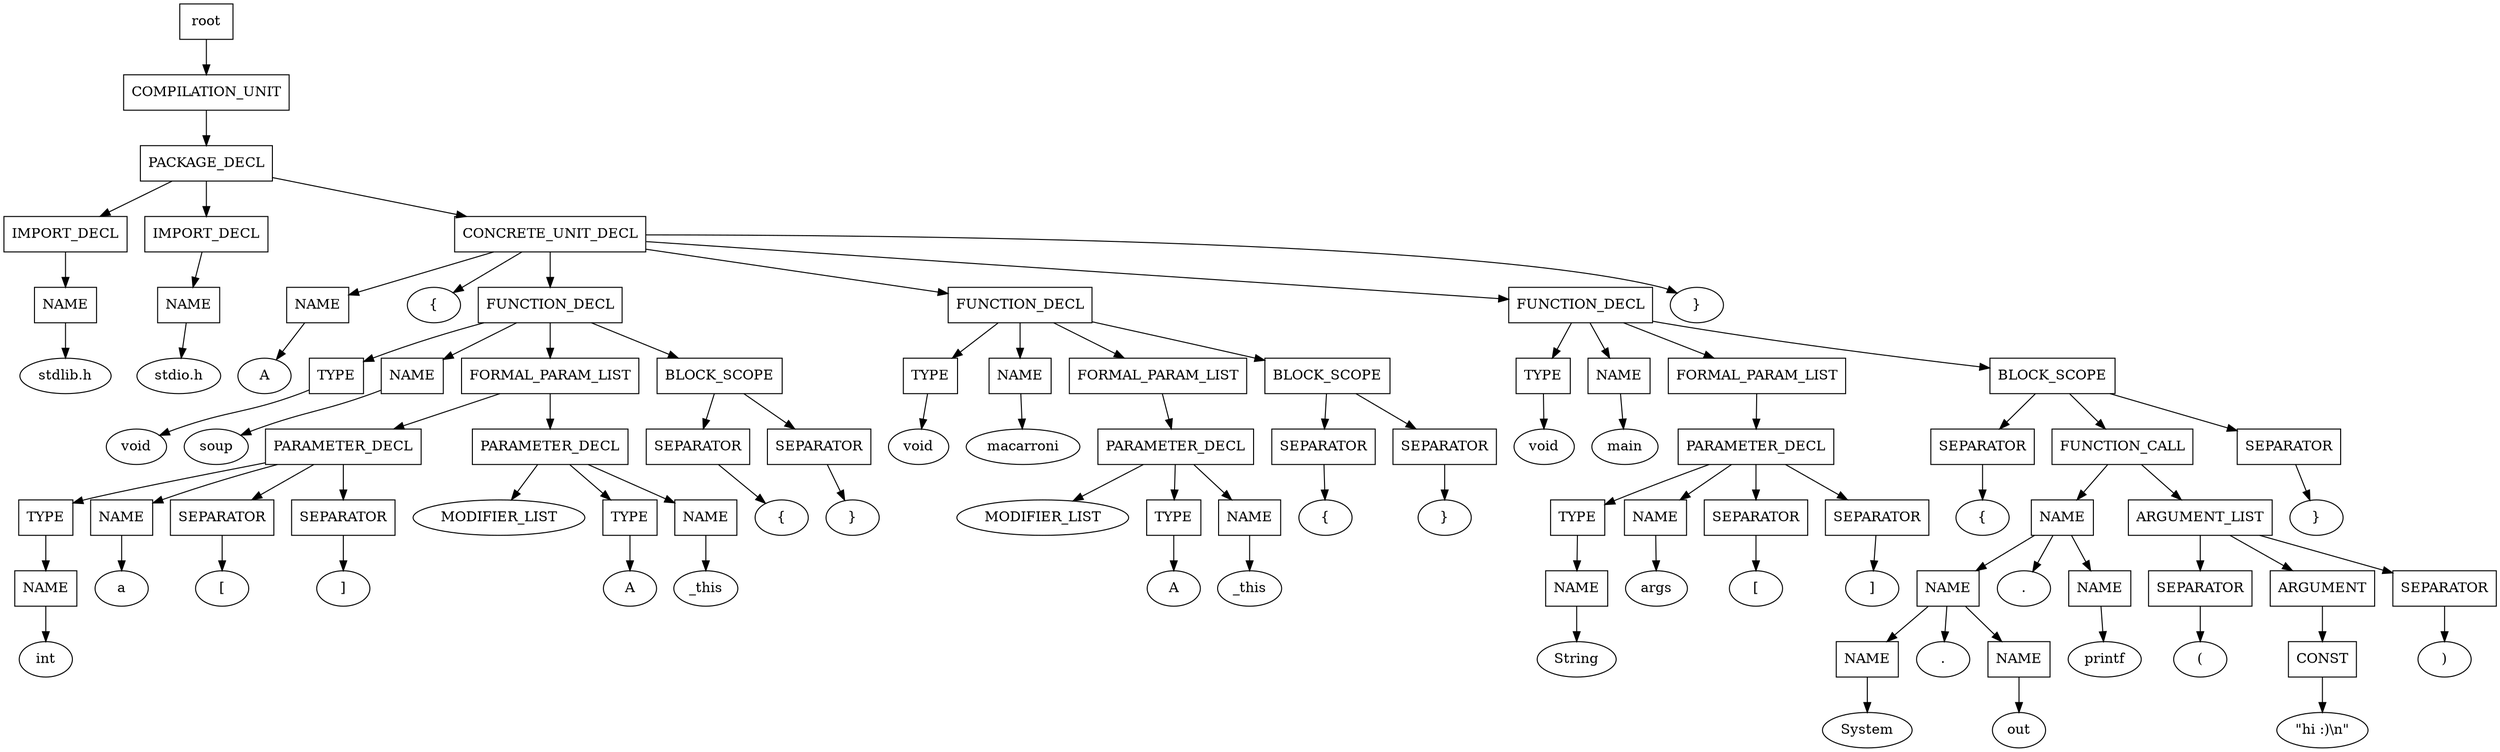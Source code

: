 digraph G {
	splines="TRUE";
	n_0 [label="root", shape="rectangle"]
	n_0 -> n_1
	n_1 [label="COMPILATION_UNIT", shape="rectangle"]
	n_1 -> n_2
	n_2 [label="PACKAGE_DECL", shape="rectangle"]
	n_2 -> n_3
	n_3 [label="IMPORT_DECL", shape="rectangle"]
	n_3 -> n_6
	n_6 [label="NAME", shape="rectangle"]
	n_6 -> n_14
	n_14 [label="stdlib.h", shape="ellipse"]
	n_2 -> n_4
	n_4 [label="IMPORT_DECL", shape="rectangle"]
	n_4 -> n_7
	n_7 [label="NAME", shape="rectangle"]
	n_7 -> n_15
	n_15 [label="stdio.h", shape="ellipse"]
	n_2 -> n_5
	n_5 [label="CONCRETE_UNIT_DECL", shape="rectangle"]
	n_5 -> n_8
	n_8 [label="NAME", shape="rectangle"]
	n_8 -> n_16
	n_16 [label="A", shape="ellipse"]
	n_5 -> n_9
	n_9 [label="{", shape="ellipse"]
	n_5 -> n_10
	n_10 [label="FUNCTION_DECL", shape="rectangle"]
	n_10 -> n_17
	n_17 [label="TYPE", shape="rectangle"]
	n_17 -> n_29
	n_29 [label="void", shape="ellipse"]
	n_10 -> n_18
	n_18 [label="NAME", shape="rectangle"]
	n_18 -> n_30
	n_30 [label="soup", shape="ellipse"]
	n_10 -> n_19
	n_19 [label="FORMAL_PARAM_LIST", shape="rectangle"]
	n_19 -> n_31
	n_31 [label="PARAMETER_DECL", shape="rectangle"]
	n_31 -> n_46
	n_46 [label="TYPE", shape="rectangle"]
	n_46 -> n_68
	n_68 [label="NAME", shape="rectangle"]
	n_68 -> n_86
	n_86 [label="int", shape="ellipse"]
	n_31 -> n_47
	n_47 [label="NAME", shape="rectangle"]
	n_47 -> n_69
	n_69 [label="a", shape="ellipse"]
	n_31 -> n_48
	n_48 [label="SEPARATOR", shape="rectangle"]
	n_48 -> n_70
	n_70 [label="[", shape="ellipse"]
	n_31 -> n_49
	n_49 [label="SEPARATOR", shape="rectangle"]
	n_49 -> n_71
	n_71 [label="]", shape="ellipse"]
	n_19 -> n_32
	n_32 [label="PARAMETER_DECL", shape="rectangle"]
	n_32 -> n_50
	n_50 [label="MODIFIER_LIST", shape="ellipse"]
	n_32 -> n_51
	n_51 [label="TYPE", shape="rectangle"]
	n_51 -> n_72
	n_72 [label="A", shape="ellipse"]
	n_32 -> n_52
	n_52 [label="NAME", shape="rectangle"]
	n_52 -> n_73
	n_73 [label="_this", shape="ellipse"]
	n_10 -> n_20
	n_20 [label="BLOCK_SCOPE", shape="rectangle"]
	n_20 -> n_33
	n_33 [label="SEPARATOR", shape="rectangle"]
	n_33 -> n_53
	n_53 [label="{", shape="ellipse"]
	n_20 -> n_34
	n_34 [label="SEPARATOR", shape="rectangle"]
	n_34 -> n_54
	n_54 [label="}", shape="ellipse"]
	n_5 -> n_11
	n_11 [label="FUNCTION_DECL", shape="rectangle"]
	n_11 -> n_21
	n_21 [label="TYPE", shape="rectangle"]
	n_21 -> n_35
	n_35 [label="void", shape="ellipse"]
	n_11 -> n_22
	n_22 [label="NAME", shape="rectangle"]
	n_22 -> n_36
	n_36 [label="macarroni", shape="ellipse"]
	n_11 -> n_23
	n_23 [label="FORMAL_PARAM_LIST", shape="rectangle"]
	n_23 -> n_37
	n_37 [label="PARAMETER_DECL", shape="rectangle"]
	n_37 -> n_55
	n_55 [label="MODIFIER_LIST", shape="ellipse"]
	n_37 -> n_56
	n_56 [label="TYPE", shape="rectangle"]
	n_56 -> n_74
	n_74 [label="A", shape="ellipse"]
	n_37 -> n_57
	n_57 [label="NAME", shape="rectangle"]
	n_57 -> n_75
	n_75 [label="_this", shape="ellipse"]
	n_11 -> n_24
	n_24 [label="BLOCK_SCOPE", shape="rectangle"]
	n_24 -> n_38
	n_38 [label="SEPARATOR", shape="rectangle"]
	n_38 -> n_58
	n_58 [label="{", shape="ellipse"]
	n_24 -> n_39
	n_39 [label="SEPARATOR", shape="rectangle"]
	n_39 -> n_59
	n_59 [label="}", shape="ellipse"]
	n_5 -> n_12
	n_12 [label="FUNCTION_DECL", shape="rectangle"]
	n_12 -> n_25
	n_25 [label="TYPE", shape="rectangle"]
	n_25 -> n_40
	n_40 [label="void", shape="ellipse"]
	n_12 -> n_26
	n_26 [label="NAME", shape="rectangle"]
	n_26 -> n_41
	n_41 [label="main", shape="ellipse"]
	n_12 -> n_27
	n_27 [label="FORMAL_PARAM_LIST", shape="rectangle"]
	n_27 -> n_42
	n_42 [label="PARAMETER_DECL", shape="rectangle"]
	n_42 -> n_60
	n_60 [label="TYPE", shape="rectangle"]
	n_60 -> n_76
	n_76 [label="NAME", shape="rectangle"]
	n_76 -> n_87
	n_87 [label="String", shape="ellipse"]
	n_42 -> n_61
	n_61 [label="NAME", shape="rectangle"]
	n_61 -> n_77
	n_77 [label="args", shape="ellipse"]
	n_42 -> n_62
	n_62 [label="SEPARATOR", shape="rectangle"]
	n_62 -> n_78
	n_78 [label="[", shape="ellipse"]
	n_42 -> n_63
	n_63 [label="SEPARATOR", shape="rectangle"]
	n_63 -> n_79
	n_79 [label="]", shape="ellipse"]
	n_12 -> n_28
	n_28 [label="BLOCK_SCOPE", shape="rectangle"]
	n_28 -> n_43
	n_43 [label="SEPARATOR", shape="rectangle"]
	n_43 -> n_64
	n_64 [label="{", shape="ellipse"]
	n_28 -> n_44
	n_44 [label="FUNCTION_CALL", shape="rectangle"]
	n_44 -> n_65
	n_65 [label="NAME", shape="rectangle"]
	n_65 -> n_80
	n_80 [label="NAME", shape="rectangle"]
	n_80 -> n_88
	n_88 [label="NAME", shape="rectangle"]
	n_88 -> n_95
	n_95 [label="System", shape="ellipse"]
	n_80 -> n_89
	n_89 [label=".", shape="ellipse"]
	n_80 -> n_90
	n_90 [label="NAME", shape="rectangle"]
	n_90 -> n_96
	n_96 [label="out", shape="ellipse"]
	n_65 -> n_81
	n_81 [label=".", shape="ellipse"]
	n_65 -> n_82
	n_82 [label="NAME", shape="rectangle"]
	n_82 -> n_91
	n_91 [label="printf", shape="ellipse"]
	n_44 -> n_66
	n_66 [label="ARGUMENT_LIST", shape="rectangle"]
	n_66 -> n_83
	n_83 [label="SEPARATOR", shape="rectangle"]
	n_83 -> n_92
	n_92 [label="(", shape="ellipse"]
	n_66 -> n_84
	n_84 [label="ARGUMENT", shape="rectangle"]
	n_84 -> n_93
	n_93 [label="CONST", shape="rectangle"]
	n_93 -> n_97
	n_97 [label="\"hi :)\\n\"", shape="ellipse"]
	n_66 -> n_85
	n_85 [label="SEPARATOR", shape="rectangle"]
	n_85 -> n_94
	n_94 [label=")", shape="ellipse"]
	n_28 -> n_45
	n_45 [label="SEPARATOR", shape="rectangle"]
	n_45 -> n_67
	n_67 [label="}", shape="ellipse"]
	n_5 -> n_13
	n_13 [label="}", shape="ellipse"]
}